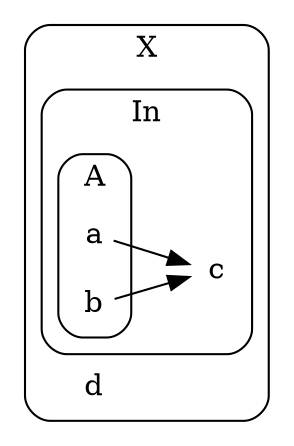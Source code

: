 digraph {
    rankdir="LR"
    subgraph cluster {
        label=X
        style=rounded
        subgraph cluster {
            label=In
            subgraph cluster {
                label=A
                a [shape=plain label=" a "]
                b [shape=plain label=" b "]
            }
            c [shape=plain label="  c "]
        }
        d [shape=plain label="d"]
    }
    a -> c
    b -> c
}